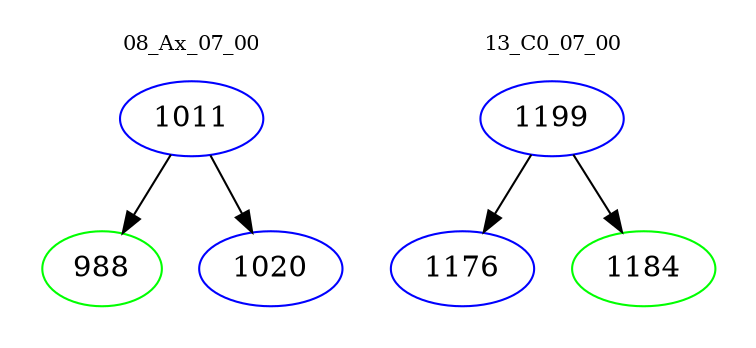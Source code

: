 digraph{
subgraph cluster_0 {
color = white
label = "08_Ax_07_00";
fontsize=10;
T0_1011 [label="1011", color="blue"]
T0_1011 -> T0_988 [color="black"]
T0_988 [label="988", color="green"]
T0_1011 -> T0_1020 [color="black"]
T0_1020 [label="1020", color="blue"]
}
subgraph cluster_1 {
color = white
label = "13_C0_07_00";
fontsize=10;
T1_1199 [label="1199", color="blue"]
T1_1199 -> T1_1176 [color="black"]
T1_1176 [label="1176", color="blue"]
T1_1199 -> T1_1184 [color="black"]
T1_1184 [label="1184", color="green"]
}
}
